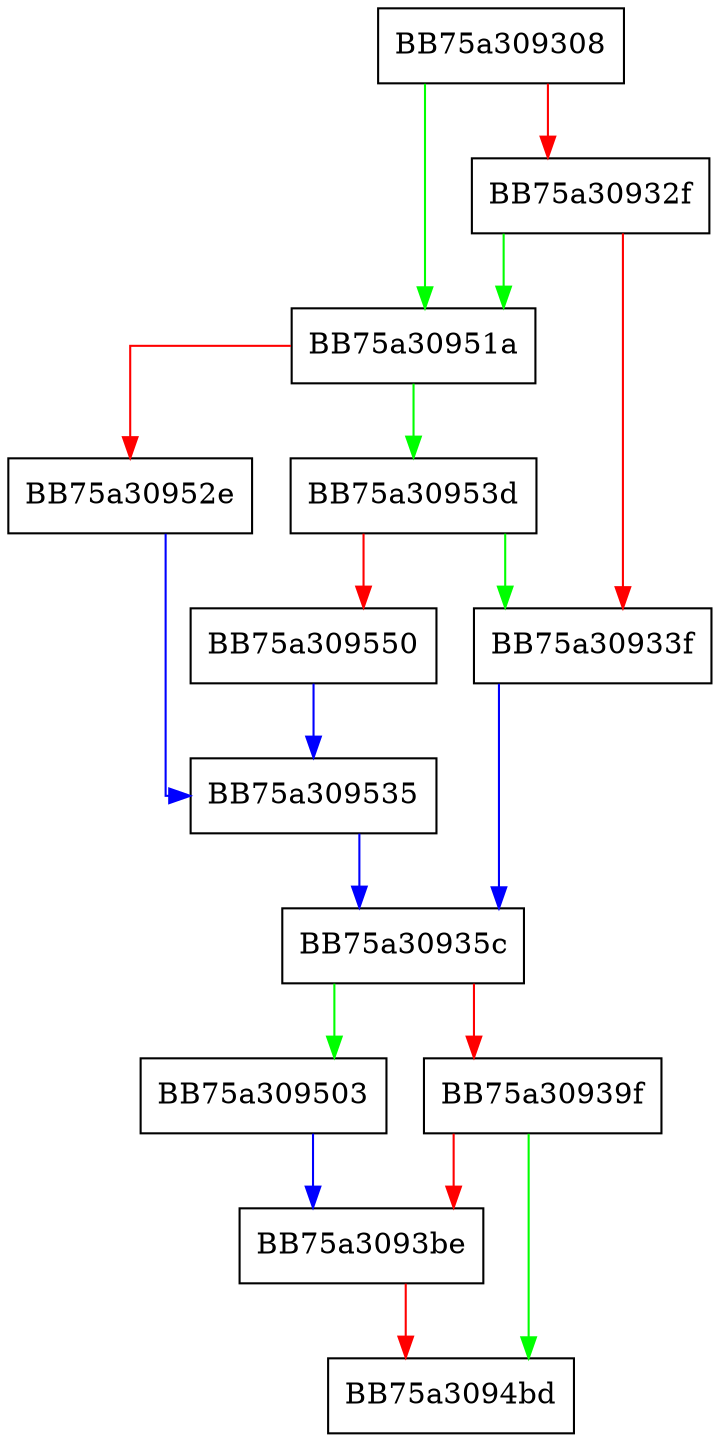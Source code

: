 digraph cmov {
  node [shape="box"];
  graph [splines=ortho];
  BB75a309308 -> BB75a30951a [color="green"];
  BB75a309308 -> BB75a30932f [color="red"];
  BB75a30932f -> BB75a30951a [color="green"];
  BB75a30932f -> BB75a30933f [color="red"];
  BB75a30933f -> BB75a30935c [color="blue"];
  BB75a30935c -> BB75a309503 [color="green"];
  BB75a30935c -> BB75a30939f [color="red"];
  BB75a30939f -> BB75a3094bd [color="green"];
  BB75a30939f -> BB75a3093be [color="red"];
  BB75a3093be -> BB75a3094bd [color="red"];
  BB75a309503 -> BB75a3093be [color="blue"];
  BB75a30951a -> BB75a30953d [color="green"];
  BB75a30951a -> BB75a30952e [color="red"];
  BB75a30952e -> BB75a309535 [color="blue"];
  BB75a309535 -> BB75a30935c [color="blue"];
  BB75a30953d -> BB75a30933f [color="green"];
  BB75a30953d -> BB75a309550 [color="red"];
  BB75a309550 -> BB75a309535 [color="blue"];
}